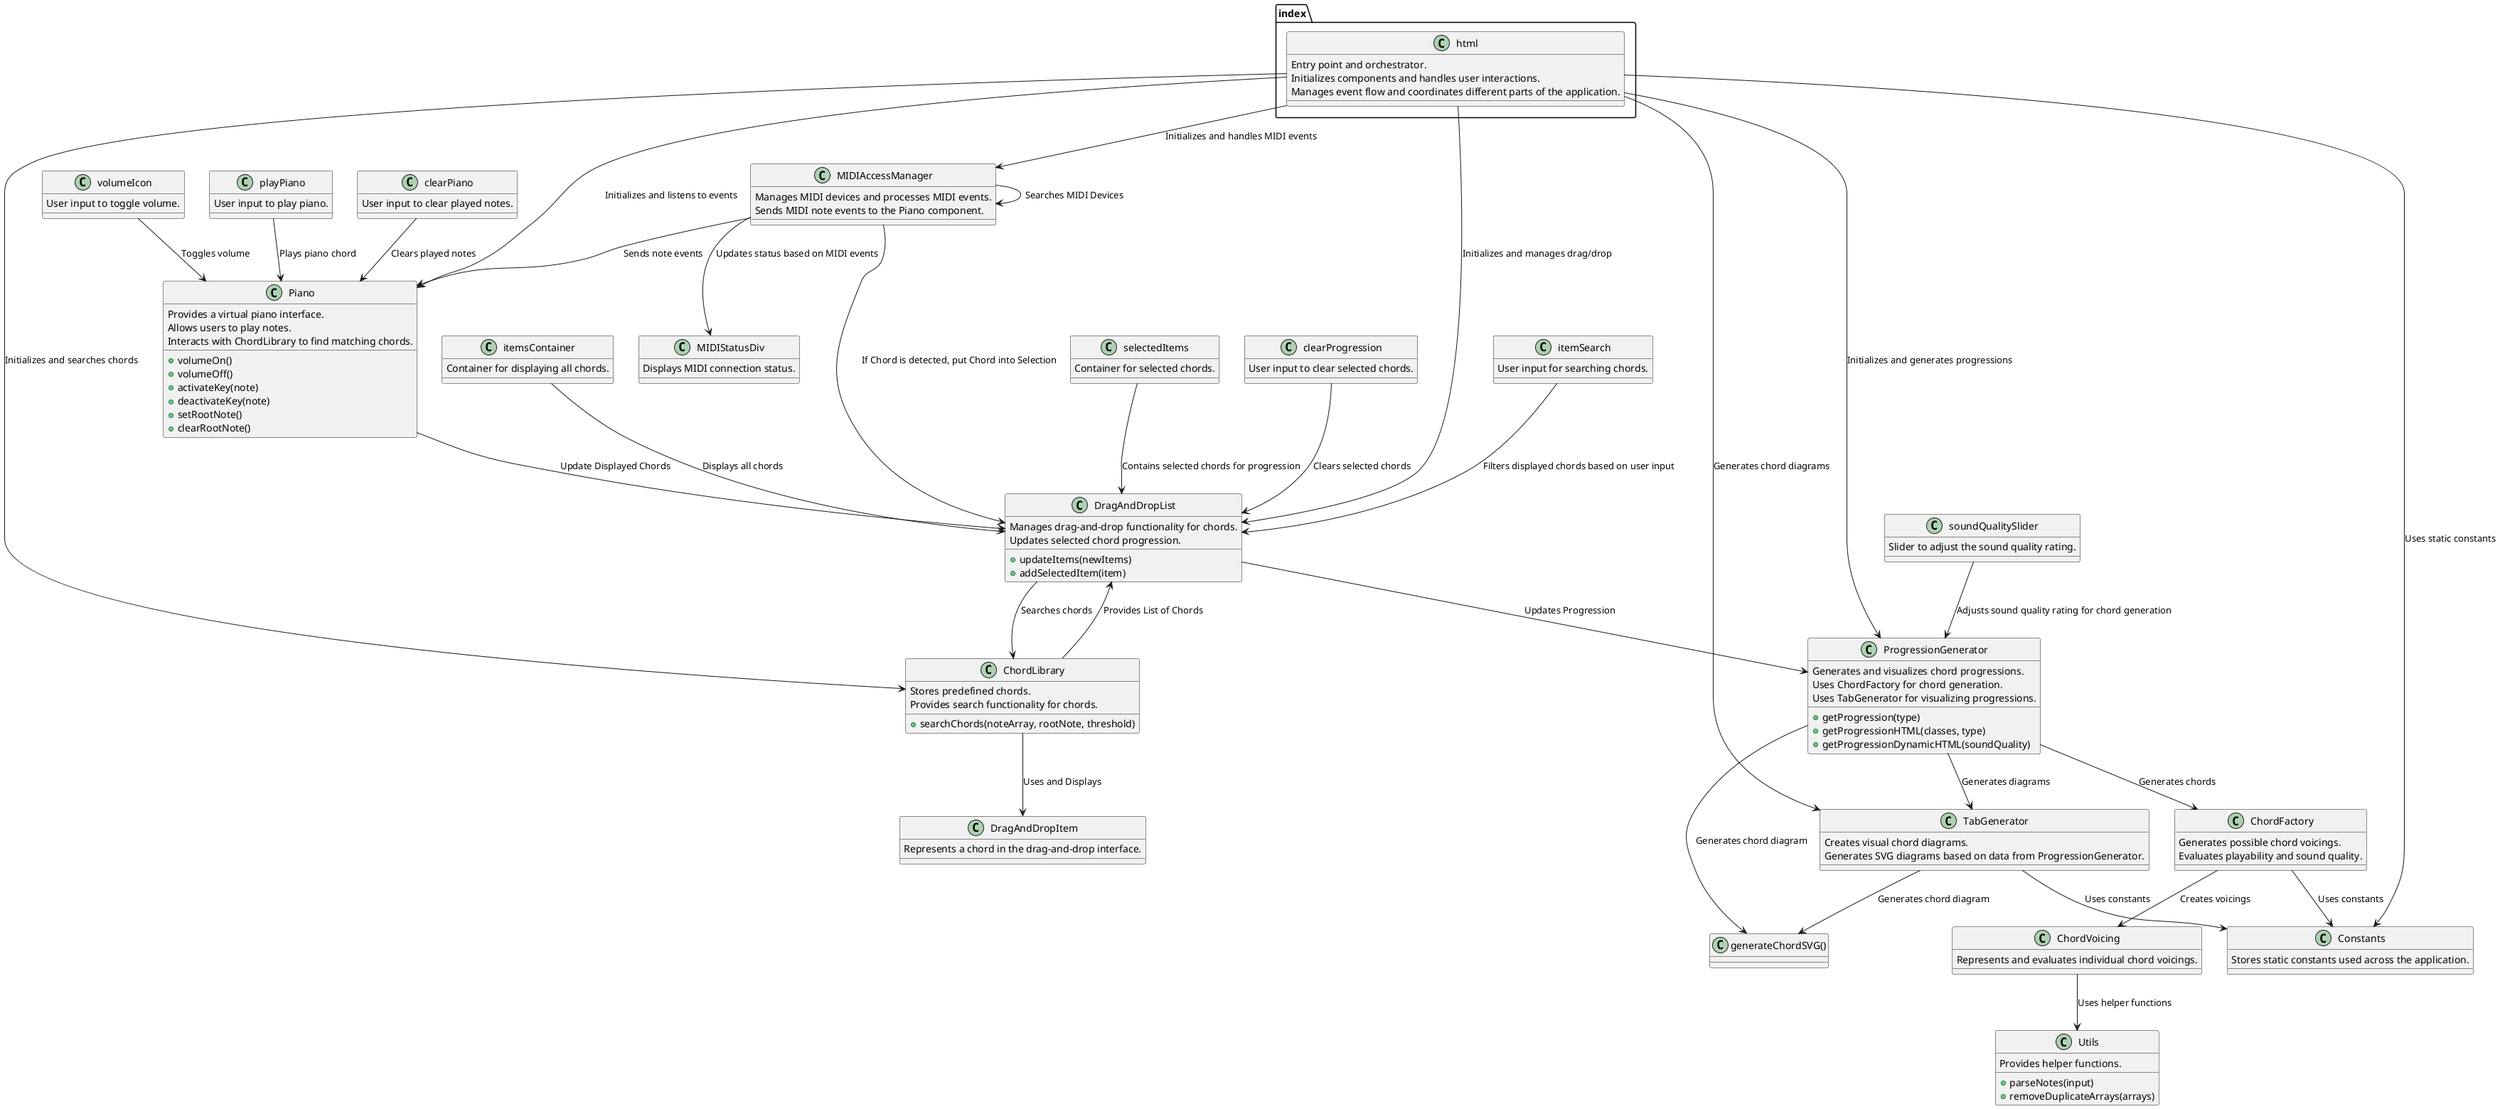 @startuml
!define DOMElement class

' Entry Point
class "index.html" {
  Entry point and orchestrator.
  Initializes components and handles user interactions.
  Manages event flow and coordinates different parts of the application.
}

' MIDI Event Handler
class MIDIAccessManager {
  Manages MIDI devices and processes MIDI events.
  Sends MIDI note events to the Piano component.
}

' Virtual Piano
class Piano {
  Provides a virtual piano interface.
  Allows users to play notes.
  Interacts with ChordLibrary to find matching chords.
  +volumeOn()
  +volumeOff()
  +activateKey(note)
  +deactivateKey(note)
  +setRootNote()
  +clearRootNote()
}

' Chord Repository
class ChordLibrary {
  Stores predefined chords.
  Provides search functionality for chords.
  +searchChords(noteArray, rootNote, threshold)
}

' User Interaction Manager
class DragAndDropList {
  Manages drag-and-drop functionality for chords.
  Updates selected chord progression.
  +updateItems(newItems)
  +addSelectedItem(item)
}

' Chord Progression Generator
class ProgressionGenerator {
  Generates and visualizes chord progressions.
  Uses ChordFactory for chord generation.
  Uses TabGenerator for visualizing progressions.
  +getProgression(type)
  +getProgressionHTML(classes, type)
  +getProgressionDynamicHTML(soundQuality)
}

' Diagram Creator
class TabGenerator {
  Creates visual chord diagrams.
  Generates SVG diagrams based on data from ProgressionGenerator.
}

' Chord Generation and Evaluation
class ChordFactory {
  Generates possible chord voicings.
  Evaluates playability and sound quality.
}

class ChordVoicing {
  Represents and evaluates individual chord voicings.
}

' Utilities and Constants
class Utils {
  Provides helper functions.
  +parseNotes(input)
  +removeDuplicateArrays(arrays)
}

class Constants {
  Stores static constants used across the application.
}

' Drag-and-Drop Item
class DragAndDropItem {
  Represents a chord in the drag-and-drop interface.
}

' Dependencies and Interactions
"index.html" --> Piano : "Initializes and listens to events"
"index.html" --> MIDIAccessManager : "Initializes and handles MIDI events"
"index.html" --> ChordLibrary : "Initializes and searches chords"
"index.html" --> DragAndDropList : "Initializes and manages drag/drop"
"index.html" --> ProgressionGenerator : "Initializes and generates progressions"
"index.html" --> TabGenerator : "Generates chord diagrams"
"index.html" --> Constants : "Uses static constants"

MIDIAccessManager --> Piano : "Sends note events"
MIDIAccessManager --> MIDIAccessManager : "Searches MIDI Devices"

MIDIAccessManager --> DragAndDropList : "If Chord is detected, put Chord into Selection"
Piano --> DragAndDropList: "Update Displayed Chords"
ProgressionGenerator --> ChordFactory : "Generates chords"
ProgressionGenerator --> TabGenerator : "Generates diagrams"
ChordFactory --> ChordVoicing : "Creates voicings"
DragAndDropList --> ChordLibrary : "Searches chords"
DragAndDropList --> ProgressionGenerator : "Updates Progression"

ChordLibrary --> DragAndDropList: "Provides List of Chords"
ChordLibrary --> DragAndDropItem : "Uses and Displays"
ChordVoicing --> Utils : "Uses helper functions"
ChordFactory --> Constants : "Uses constants"
TabGenerator --> Constants : "Uses constants"

' HTML created elements and their interactions
DOMElement "volumeIcon" as volumeIcon {
  User input to toggle volume.
}
DOMElement "playPiano" as playPiano {
  User input to play piano.
}
DOMElement "clearPiano" as clearPiano {
  User input to clear played notes.
}
DOMElement "clearProgression" as clearProgression {
  User input to clear selected chords.
}
DOMElement "itemSearch" as itemSearch {
  User input for searching chords.
}
DOMElement "selectedItems" as selectedItems {
  Container for selected chords.
}
DOMElement "itemsContainer" as itemsContainer {
  Container for displaying all chords.
}
DOMElement "MIDIStatusDiv" as MIDIStatusDiv {
  Displays MIDI connection status.
}
DOMElement "soundQualitySlider" as soundQualitySlider {
  Slider to adjust the sound quality rating.
}

itemSearch --> DragAndDropList : "Filters displayed chords based on user input"
selectedItems --> DragAndDropList : "Contains selected chords for progression"
itemsContainer --> DragAndDropList : "Displays all chords"
MIDIAccessManager --> MIDIStatusDiv: "Updates status based on MIDI events"
soundQualitySlider --> ProgressionGenerator : "Adjusts sound quality rating for chord generation"

volumeIcon --> Piano : "Toggles volume"
playPiano --> Piano : "Plays piano chord"
clearPiano --> Piano : "Clears played notes"
clearProgression --> DragAndDropList : "Clears selected chords"
ProgressionGenerator --> "generateChordSVG()" : "Generates chord diagram"
TabGenerator --> "generateChordSVG()" : "Generates chord diagram"
@enduml
